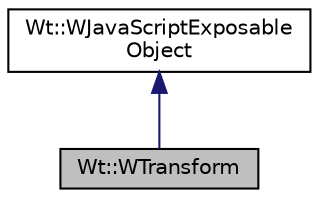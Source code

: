 digraph "Wt::WTransform"
{
 // LATEX_PDF_SIZE
  edge [fontname="Helvetica",fontsize="10",labelfontname="Helvetica",labelfontsize="10"];
  node [fontname="Helvetica",fontsize="10",shape=record];
  Node1 [label="Wt::WTransform",height=0.2,width=0.4,color="black", fillcolor="grey75", style="filled", fontcolor="black",tooltip="A value class that defines a 2D affine transformation matrix."];
  Node2 -> Node1 [dir="back",color="midnightblue",fontsize="10",style="solid"];
  Node2 [label="Wt::WJavaScriptExposable\lObject",height=0.2,width=0.4,color="black", fillcolor="white", style="filled",URL="$classWt_1_1WJavaScriptExposableObject.html",tooltip="A JavaScript exposable object."];
}
